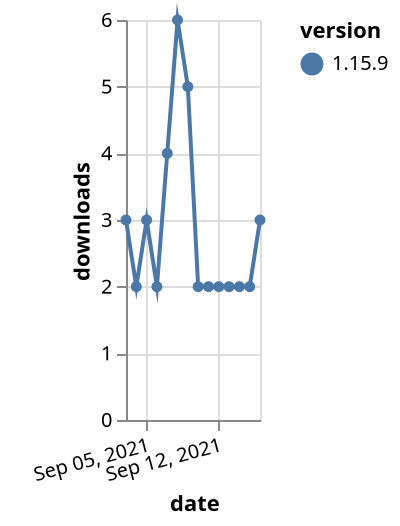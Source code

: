 {"$schema": "https://vega.github.io/schema/vega-lite/v5.json", "description": "A simple bar chart with embedded data.", "data": {"values": [{"date": "2021-09-03", "total": 2063, "delta": 3, "version": "1.15.9"}, {"date": "2021-09-04", "total": 2065, "delta": 2, "version": "1.15.9"}, {"date": "2021-09-05", "total": 2068, "delta": 3, "version": "1.15.9"}, {"date": "2021-09-06", "total": 2070, "delta": 2, "version": "1.15.9"}, {"date": "2021-09-07", "total": 2074, "delta": 4, "version": "1.15.9"}, {"date": "2021-09-08", "total": 2080, "delta": 6, "version": "1.15.9"}, {"date": "2021-09-09", "total": 2085, "delta": 5, "version": "1.15.9"}, {"date": "2021-09-10", "total": 2087, "delta": 2, "version": "1.15.9"}, {"date": "2021-09-11", "total": 2089, "delta": 2, "version": "1.15.9"}, {"date": "2021-09-12", "total": 2091, "delta": 2, "version": "1.15.9"}, {"date": "2021-09-13", "total": 2093, "delta": 2, "version": "1.15.9"}, {"date": "2021-09-14", "total": 2095, "delta": 2, "version": "1.15.9"}, {"date": "2021-09-15", "total": 2097, "delta": 2, "version": "1.15.9"}, {"date": "2021-09-16", "total": 2100, "delta": 3, "version": "1.15.9"}]}, "width": "container", "mark": {"type": "line", "point": {"filled": true}}, "encoding": {"x": {"field": "date", "type": "temporal", "timeUnit": "yearmonthdate", "title": "date", "axis": {"labelAngle": -15}}, "y": {"field": "delta", "type": "quantitative", "title": "downloads"}, "color": {"field": "version", "type": "nominal"}, "tooltip": {"field": "delta"}}}